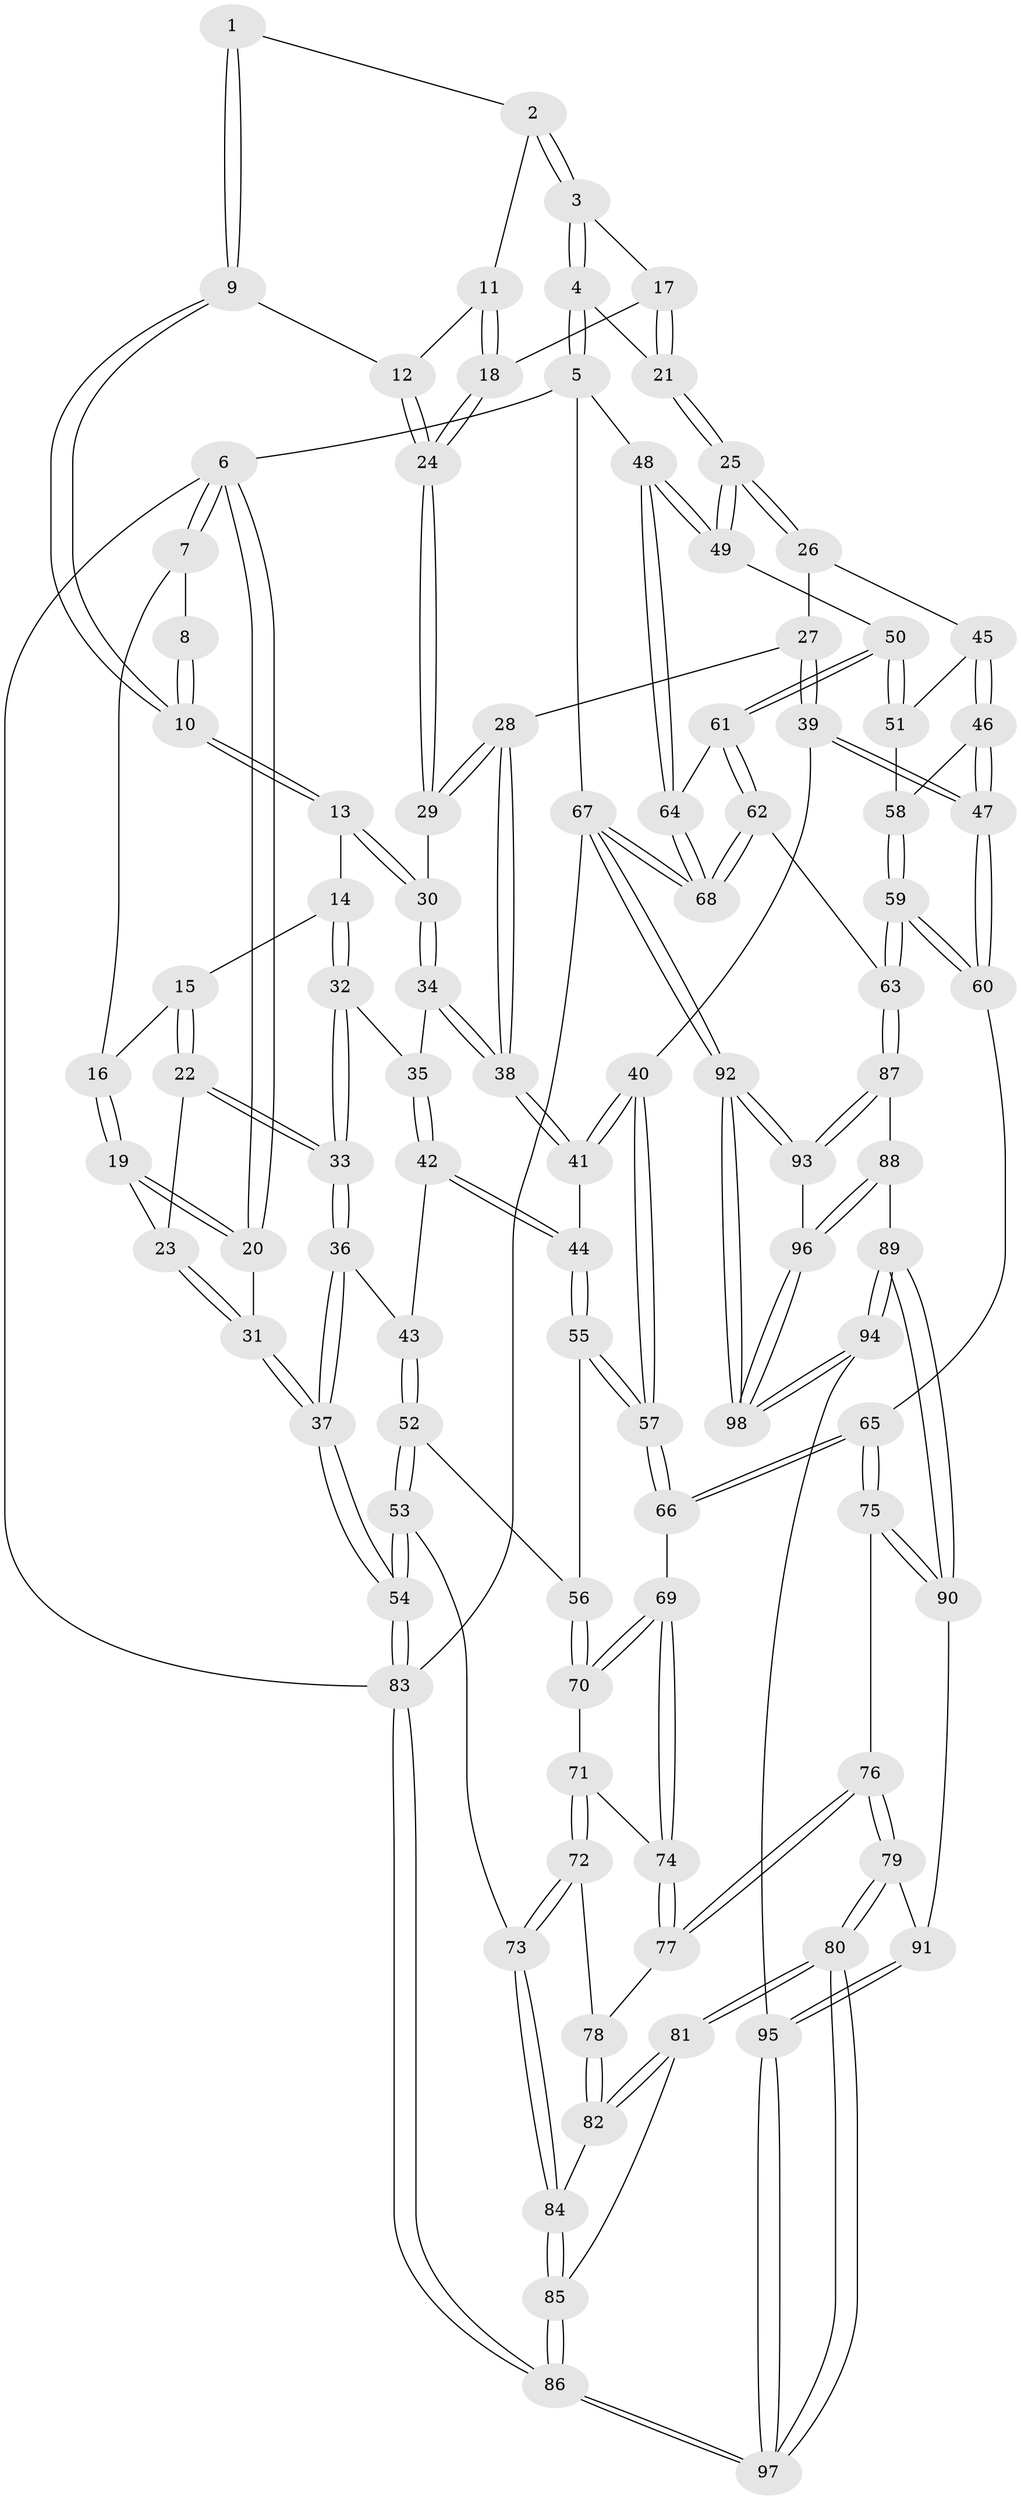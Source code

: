 // Generated by graph-tools (version 1.1) at 2025/38/03/09/25 02:38:26]
// undirected, 98 vertices, 242 edges
graph export_dot {
graph [start="1"]
  node [color=gray90,style=filled];
  1 [pos="+0.46372710883757357+0"];
  2 [pos="+0.680027195233991+0"];
  3 [pos="+0.8792098808879205+0"];
  4 [pos="+1+0"];
  5 [pos="+1+0"];
  6 [pos="+0+0"];
  7 [pos="+0.17652348342503396+0"];
  8 [pos="+0.2648397901816797+0"];
  9 [pos="+0.4569445678345898+0.15027508004669746"];
  10 [pos="+0.4306982126829247+0.16640749303003646"];
  11 [pos="+0.6003796382104658+0.04068428344388379"];
  12 [pos="+0.5002710010244705+0.13906045310279813"];
  13 [pos="+0.4200274323685133+0.17977630891309662"];
  14 [pos="+0.3978362109862505+0.1846333664178927"];
  15 [pos="+0.30667944121165475+0.15094495931035495"];
  16 [pos="+0.21219137681875633+0.06482172591903883"];
  17 [pos="+0.7326814634695965+0.14540615971191276"];
  18 [pos="+0.6775052978291494+0.18564839542473763"];
  19 [pos="+0.12789226566604783+0.19007271840141685"];
  20 [pos="+0+0.06504307901314703"];
  21 [pos="+0.8765107551428352+0.2283816487185219"];
  22 [pos="+0.1980867626434885+0.2836003591914946"];
  23 [pos="+0.13405216576427317+0.20921345750300488"];
  24 [pos="+0.6564282238184816+0.24559667656577355"];
  25 [pos="+0.8496654682588751+0.3011948218507398"];
  26 [pos="+0.7194391666473834+0.3109894207965054"];
  27 [pos="+0.68007600078331+0.28801453966592505"];
  28 [pos="+0.6624815683551794+0.273503553618783"];
  29 [pos="+0.6588898426693607+0.2635494695877429"];
  30 [pos="+0.45847752223430055+0.25096180790542244"];
  31 [pos="+0+0.5147578934346584"];
  32 [pos="+0.3397505570205509+0.2710379833732762"];
  33 [pos="+0.2124817166791038+0.32256914100043155"];
  34 [pos="+0.47222220485214356+0.3146536727084361"];
  35 [pos="+0.3719129490230157+0.3645308993222817"];
  36 [pos="+0.20533483347762585+0.36441934471662574"];
  37 [pos="+0+0.527154863700086"];
  38 [pos="+0.5194016789214226+0.37061151670167747"];
  39 [pos="+0.5745795711540846+0.49690822069002655"];
  40 [pos="+0.5680356267008073+0.4955459341099524"];
  41 [pos="+0.5177000771846773+0.4277651372049102"];
  42 [pos="+0.3476232078720186+0.4290350537361154"];
  43 [pos="+0.26964699057503344+0.42083334197551464"];
  44 [pos="+0.3721275057993898+0.4514461562231409"];
  45 [pos="+0.7169651289163808+0.3368184843903639"];
  46 [pos="+0.6668347471039505+0.5008029989751619"];
  47 [pos="+0.610762680344642+0.5106747375453462"];
  48 [pos="+1+0.36697142566235863"];
  49 [pos="+0.8862418150890922+0.3598270187407595"];
  50 [pos="+0.8689687650847778+0.4892908450222344"];
  51 [pos="+0.7936368156969571+0.49129470678291576"];
  52 [pos="+0.22580651613853886+0.5828630106271554"];
  53 [pos="+0.1108071420541361+0.6583647839839816"];
  54 [pos="+0+0.6164884974748323"];
  55 [pos="+0.3770064216535899+0.5316258700041873"];
  56 [pos="+0.2923147601265809+0.5823165822556787"];
  57 [pos="+0.460869366640153+0.605461160415658"];
  58 [pos="+0.7069883786182981+0.514951525019767"];
  59 [pos="+0.7806404833765318+0.7425685525048095"];
  60 [pos="+0.6341570605400596+0.7266582538895204"];
  61 [pos="+0.8982677092976978+0.5336320824964726"];
  62 [pos="+0.8655128857274976+0.7214698944896447"];
  63 [pos="+0.8125571645558518+0.7567608986488733"];
  64 [pos="+1+0.50051277239078"];
  65 [pos="+0.5719761245815145+0.7499400232442168"];
  66 [pos="+0.45879221281863913+0.6455420842658457"];
  67 [pos="+1+1"];
  68 [pos="+1+0.7618664922280003"];
  69 [pos="+0.4241673501635273+0.6642702919724374"];
  70 [pos="+0.3477033442144884+0.6473469486308516"];
  71 [pos="+0.29575478001790295+0.6951519532907368"];
  72 [pos="+0.1925536726097628+0.7259295329090808"];
  73 [pos="+0.18741444455584594+0.7260505114910278"];
  74 [pos="+0.3850502486902875+0.726649108924397"];
  75 [pos="+0.5524712246004763+0.789570257715217"];
  76 [pos="+0.40759831039848166+0.7915788067156379"];
  77 [pos="+0.37849404528747965+0.7563330876614047"];
  78 [pos="+0.34699474420901927+0.7692069322633149"];
  79 [pos="+0.38337141649145706+0.8969884270553791"];
  80 [pos="+0.3559111113768775+0.9151316723980898"];
  81 [pos="+0.34329459161709464+0.9001464404938607"];
  82 [pos="+0.32447011393886016+0.8356479371270588"];
  83 [pos="+0+1"];
  84 [pos="+0.19575947480772884+0.7526619576033029"];
  85 [pos="+0.2044011078493199+0.8461957093301995"];
  86 [pos="+0+1"];
  87 [pos="+0.8124071830611611+0.8056336547034972"];
  88 [pos="+0.6680953336224321+0.9087662906600764"];
  89 [pos="+0.5677934891704224+0.9108536919603035"];
  90 [pos="+0.5436042399504727+0.861995549269781"];
  91 [pos="+0.4543819467071467+0.8890307693023535"];
  92 [pos="+1+1"];
  93 [pos="+0.8161326901561818+0.8174789048346911"];
  94 [pos="+0.5443570323850525+1"];
  95 [pos="+0.4987356822946661+1"];
  96 [pos="+0.7134924138694261+1"];
  97 [pos="+0.2868406926527928+1"];
  98 [pos="+0.6902679720459856+1"];
  1 -- 2;
  1 -- 9;
  1 -- 9;
  2 -- 3;
  2 -- 3;
  2 -- 11;
  3 -- 4;
  3 -- 4;
  3 -- 17;
  4 -- 5;
  4 -- 5;
  4 -- 21;
  5 -- 6;
  5 -- 48;
  5 -- 67;
  6 -- 7;
  6 -- 7;
  6 -- 20;
  6 -- 20;
  6 -- 83;
  7 -- 8;
  7 -- 16;
  8 -- 10;
  8 -- 10;
  9 -- 10;
  9 -- 10;
  9 -- 12;
  10 -- 13;
  10 -- 13;
  11 -- 12;
  11 -- 18;
  11 -- 18;
  12 -- 24;
  12 -- 24;
  13 -- 14;
  13 -- 30;
  13 -- 30;
  14 -- 15;
  14 -- 32;
  14 -- 32;
  15 -- 16;
  15 -- 22;
  15 -- 22;
  16 -- 19;
  16 -- 19;
  17 -- 18;
  17 -- 21;
  17 -- 21;
  18 -- 24;
  18 -- 24;
  19 -- 20;
  19 -- 20;
  19 -- 23;
  20 -- 31;
  21 -- 25;
  21 -- 25;
  22 -- 23;
  22 -- 33;
  22 -- 33;
  23 -- 31;
  23 -- 31;
  24 -- 29;
  24 -- 29;
  25 -- 26;
  25 -- 26;
  25 -- 49;
  25 -- 49;
  26 -- 27;
  26 -- 45;
  27 -- 28;
  27 -- 39;
  27 -- 39;
  28 -- 29;
  28 -- 29;
  28 -- 38;
  28 -- 38;
  29 -- 30;
  30 -- 34;
  30 -- 34;
  31 -- 37;
  31 -- 37;
  32 -- 33;
  32 -- 33;
  32 -- 35;
  33 -- 36;
  33 -- 36;
  34 -- 35;
  34 -- 38;
  34 -- 38;
  35 -- 42;
  35 -- 42;
  36 -- 37;
  36 -- 37;
  36 -- 43;
  37 -- 54;
  37 -- 54;
  38 -- 41;
  38 -- 41;
  39 -- 40;
  39 -- 47;
  39 -- 47;
  40 -- 41;
  40 -- 41;
  40 -- 57;
  40 -- 57;
  41 -- 44;
  42 -- 43;
  42 -- 44;
  42 -- 44;
  43 -- 52;
  43 -- 52;
  44 -- 55;
  44 -- 55;
  45 -- 46;
  45 -- 46;
  45 -- 51;
  46 -- 47;
  46 -- 47;
  46 -- 58;
  47 -- 60;
  47 -- 60;
  48 -- 49;
  48 -- 49;
  48 -- 64;
  48 -- 64;
  49 -- 50;
  50 -- 51;
  50 -- 51;
  50 -- 61;
  50 -- 61;
  51 -- 58;
  52 -- 53;
  52 -- 53;
  52 -- 56;
  53 -- 54;
  53 -- 54;
  53 -- 73;
  54 -- 83;
  54 -- 83;
  55 -- 56;
  55 -- 57;
  55 -- 57;
  56 -- 70;
  56 -- 70;
  57 -- 66;
  57 -- 66;
  58 -- 59;
  58 -- 59;
  59 -- 60;
  59 -- 60;
  59 -- 63;
  59 -- 63;
  60 -- 65;
  61 -- 62;
  61 -- 62;
  61 -- 64;
  62 -- 63;
  62 -- 68;
  62 -- 68;
  63 -- 87;
  63 -- 87;
  64 -- 68;
  64 -- 68;
  65 -- 66;
  65 -- 66;
  65 -- 75;
  65 -- 75;
  66 -- 69;
  67 -- 68;
  67 -- 68;
  67 -- 92;
  67 -- 92;
  67 -- 83;
  69 -- 70;
  69 -- 70;
  69 -- 74;
  69 -- 74;
  70 -- 71;
  71 -- 72;
  71 -- 72;
  71 -- 74;
  72 -- 73;
  72 -- 73;
  72 -- 78;
  73 -- 84;
  73 -- 84;
  74 -- 77;
  74 -- 77;
  75 -- 76;
  75 -- 90;
  75 -- 90;
  76 -- 77;
  76 -- 77;
  76 -- 79;
  76 -- 79;
  77 -- 78;
  78 -- 82;
  78 -- 82;
  79 -- 80;
  79 -- 80;
  79 -- 91;
  80 -- 81;
  80 -- 81;
  80 -- 97;
  80 -- 97;
  81 -- 82;
  81 -- 82;
  81 -- 85;
  82 -- 84;
  83 -- 86;
  83 -- 86;
  84 -- 85;
  84 -- 85;
  85 -- 86;
  85 -- 86;
  86 -- 97;
  86 -- 97;
  87 -- 88;
  87 -- 93;
  87 -- 93;
  88 -- 89;
  88 -- 96;
  88 -- 96;
  89 -- 90;
  89 -- 90;
  89 -- 94;
  89 -- 94;
  90 -- 91;
  91 -- 95;
  91 -- 95;
  92 -- 93;
  92 -- 93;
  92 -- 98;
  92 -- 98;
  93 -- 96;
  94 -- 95;
  94 -- 98;
  94 -- 98;
  95 -- 97;
  95 -- 97;
  96 -- 98;
  96 -- 98;
}
